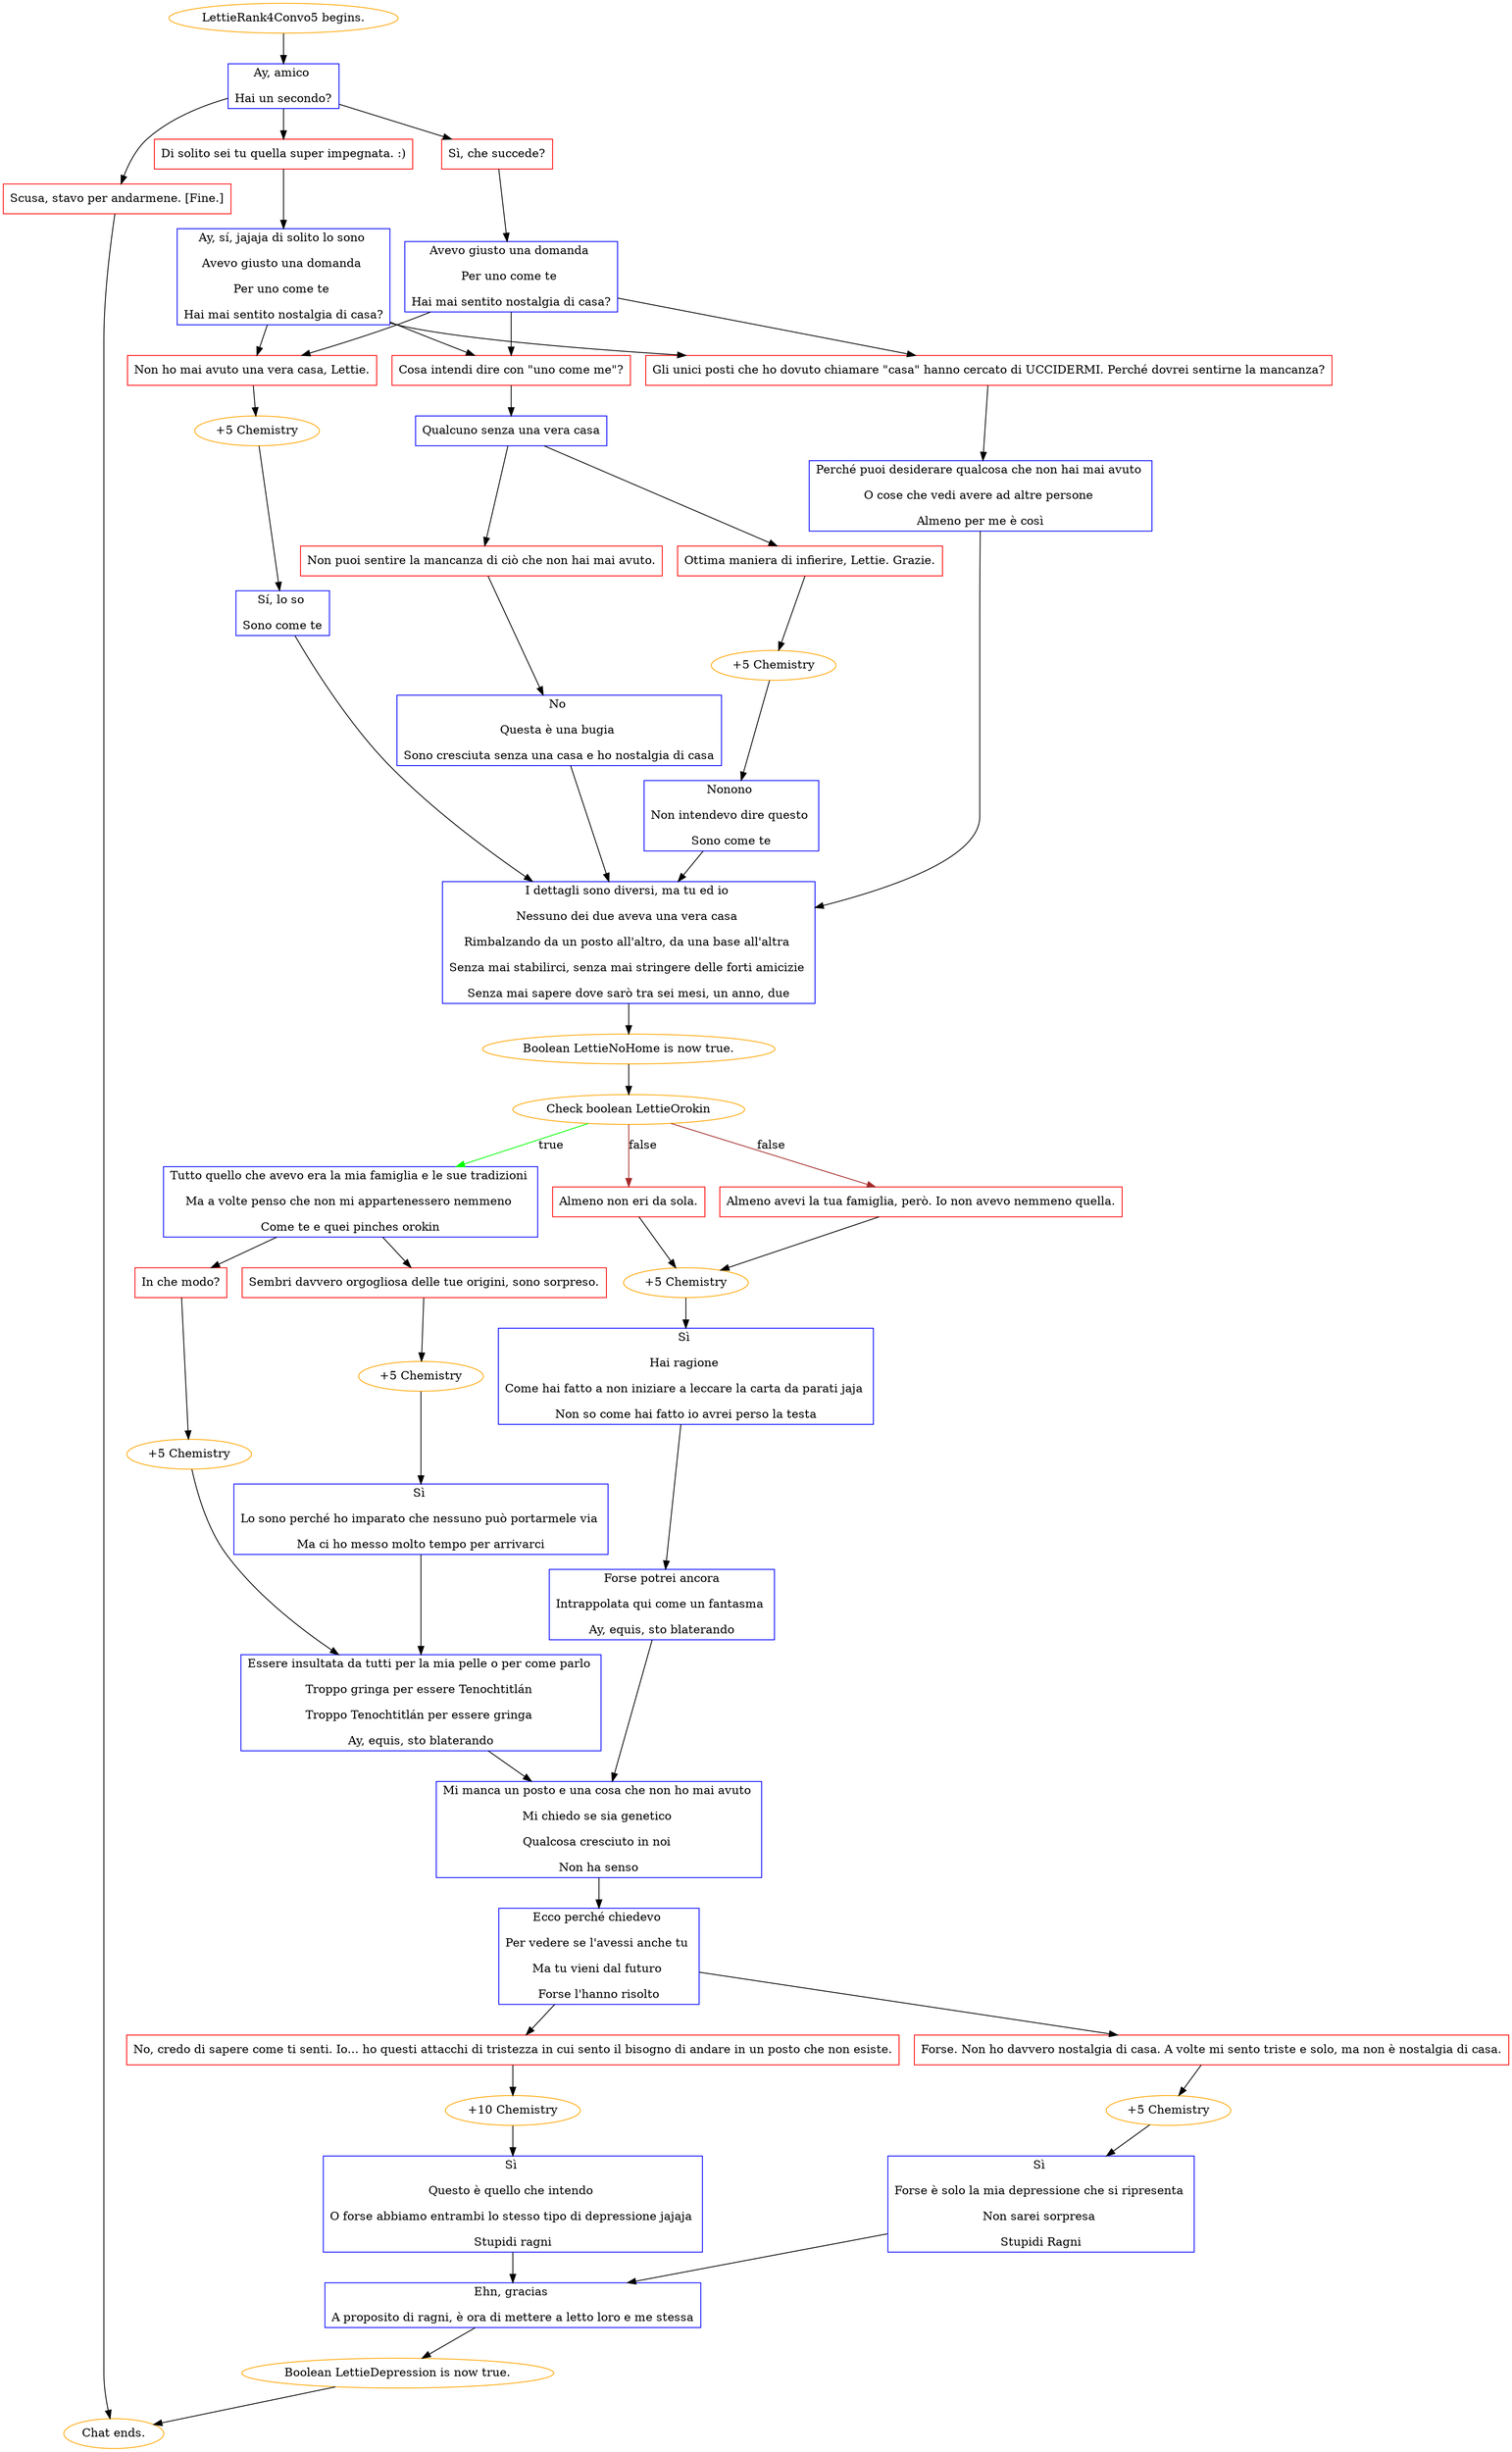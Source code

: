 digraph {
	"LettieRank4Convo5 begins." [color=orange];
		"LettieRank4Convo5 begins." -> j588530438;
	j588530438 [label="Ay, amico 
Hai un secondo?",shape=box,color=blue];
		j588530438 -> j288798751;
		j588530438 -> j2304213628;
		j588530438 -> j3111759357;
	j288798751 [label="Di solito sei tu quella super impegnata. :)",shape=box,color=red];
		j288798751 -> j2725870687;
	j2304213628 [label="Sì, che succede?",shape=box,color=red];
		j2304213628 -> j1521317887;
	j3111759357 [label="Scusa, stavo per andarmene. [Fine.]",shape=box,color=red];
		j3111759357 -> "Chat ends.";
	j2725870687 [label="Ay, sí, jajaja di solito lo sono 
Avevo giusto una domanda 
Per uno come te 
Hai mai sentito nostalgia di casa?",shape=box,color=blue];
		j2725870687 -> j753104244;
		j2725870687 -> j1232824588;
		j2725870687 -> j3283742498;
	j1521317887 [label="Avevo giusto una domanda 
Per uno come te 
Hai mai sentito nostalgia di casa?",shape=box,color=blue];
		j1521317887 -> j753104244;
		j1521317887 -> j1232824588;
		j1521317887 -> j3283742498;
	"Chat ends." [color=orange];
	j753104244 [label="Non ho mai avuto una vera casa, Lettie.",shape=box,color=red];
		j753104244 -> j2040121478;
	j1232824588 [label="Cosa intendi dire con \"uno come me\"?",shape=box,color=red];
		j1232824588 -> j282540223;
	j3283742498 [label="Gli unici posti che ho dovuto chiamare \"casa\" hanno cercato di UCCIDERMI. Perché dovrei sentirne la mancanza?",shape=box,color=red];
		j3283742498 -> j1892316435;
	j2040121478 [label="+5 Chemistry",color=orange];
		j2040121478 -> j3289297240;
	j282540223 [label="Qualcuno senza una vera casa",shape=box,color=blue];
		j282540223 -> j1366535359;
		j282540223 -> j3649798762;
	j1892316435 [label="Perché puoi desiderare qualcosa che non hai mai avuto 
O cose che vedi avere ad altre persone 
Almeno per me è così",shape=box,color=blue];
		j1892316435 -> j2015616374;
	j3289297240 [label="Sí, lo so 
Sono come te",shape=box,color=blue];
		j3289297240 -> j2015616374;
	j1366535359 [label="Ottima maniera di infierire, Lettie. Grazie.",shape=box,color=red];
		j1366535359 -> j3375415525;
	j3649798762 [label="Non puoi sentire la mancanza di ciò che non hai mai avuto.",shape=box,color=red];
		j3649798762 -> j2297005426;
	j2015616374 [label="I dettagli sono diversi, ma tu ed io 
Nessuno dei due aveva una vera casa 
Rimbalzando da un posto all'altro, da una base all'altra 
Senza mai stabilirci, senza mai stringere delle forti amicizie 
Senza mai sapere dove sarò tra sei mesi, un anno, due",shape=box,color=blue];
		j2015616374 -> j3743883771;
	j3375415525 [label="+5 Chemistry",color=orange];
		j3375415525 -> j2375334554;
	j2297005426 [label="No 
Questa è una bugia 
Sono cresciuta senza una casa e ho nostalgia di casa",shape=box,color=blue];
		j2297005426 -> j2015616374;
	j3743883771 [label="Boolean LettieNoHome is now true.",color=orange];
		j3743883771 -> j3455817849;
	j2375334554 [label="Nonono 
Non intendevo dire questo 
Sono come te",shape=box,color=blue];
		j2375334554 -> j2015616374;
	j3455817849 [label="Check boolean LettieOrokin",color=orange];
		j3455817849 -> j3250747889 [label=true,color=green];
		j3455817849 -> j2765783641 [label=false,color=brown];
		j3455817849 -> j2999493653 [label=false,color=brown];
	j3250747889 [label="Tutto quello che avevo era la mia famiglia e le sue tradizioni 
Ma a volte penso che non mi appartenessero nemmeno 
Come te e quei pinches orokin",shape=box,color=blue];
		j3250747889 -> j2570036405;
		j3250747889 -> j4001690183;
	j2765783641 [label="Almeno avevi la tua famiglia, però. Io non avevo nemmeno quella.",shape=box,color=red];
		j2765783641 -> j2328899928;
	j2999493653 [label="Almeno non eri da sola.",shape=box,color=red];
		j2999493653 -> j2328899928;
	j2570036405 [label="In che modo?",shape=box,color=red];
		j2570036405 -> j1127167830;
	j4001690183 [label="Sembri davvero orgogliosa delle tue origini, sono sorpreso.",shape=box,color=red];
		j4001690183 -> j2893298738;
	j2328899928 [label="+5 Chemistry",color=orange];
		j2328899928 -> j2314324818;
	j1127167830 [label="+5 Chemistry",color=orange];
		j1127167830 -> j4092005855;
	j2893298738 [label="+5 Chemistry",color=orange];
		j2893298738 -> j3031213218;
	j2314324818 [label="Sì 
Hai ragione 
Come hai fatto a non iniziare a leccare la carta da parati jaja 
Non so come hai fatto io avrei perso la testa",shape=box,color=blue];
		j2314324818 -> j1418551278;
	j4092005855 [label="Essere insultata da tutti per la mia pelle o per come parlo 
Troppo gringa per essere Tenochtitlán 
Troppo Tenochtitlán per essere gringa 
Ay, equis, sto blaterando",shape=box,color=blue];
		j4092005855 -> j2273189183;
	j3031213218 [label="Sì 
Lo sono perché ho imparato che nessuno può portarmele via 
Ma ci ho messo molto tempo per arrivarci",shape=box,color=blue];
		j3031213218 -> j4092005855;
	j1418551278 [label="Forse potrei ancora
Intrappolata qui come un fantasma 
Ay, equis, sto blaterando",shape=box,color=blue];
		j1418551278 -> j2273189183;
	j2273189183 [label="Mi manca un posto e una cosa che non ho mai avuto 
Mi chiedo se sia genetico 
Qualcosa cresciuto in noi 
Non ha senso",shape=box,color=blue];
		j2273189183 -> j753585864;
	j753585864 [label="Ecco perché chiedevo 
Per vedere se l'avessi anche tu 
Ma tu vieni dal futuro 
Forse l'hanno risolto",shape=box,color=blue];
		j753585864 -> j2616502848;
		j753585864 -> j1879541992;
	j2616502848 [label="No, credo di sapere come ti senti. Io... ho questi attacchi di tristezza in cui sento il bisogno di andare in un posto che non esiste.",shape=box,color=red];
		j2616502848 -> j1232378994;
	j1879541992 [label="Forse. Non ho davvero nostalgia di casa. A volte mi sento triste e solo, ma non è nostalgia di casa.",shape=box,color=red];
		j1879541992 -> j3319382045;
	j1232378994 [label="+10 Chemistry",color=orange];
		j1232378994 -> j3820047278;
	j3319382045 [label="+5 Chemistry",color=orange];
		j3319382045 -> j3451603253;
	j3820047278 [label="Sì 
Questo è quello che intendo 
O forse abbiamo entrambi lo stesso tipo di depressione jajaja 
Stupidi ragni",shape=box,color=blue];
		j3820047278 -> j1882819033;
	j3451603253 [label="Sì 
Forse è solo la mia depressione che si ripresenta 
Non sarei sorpresa 
Stupidi Ragni",shape=box,color=blue];
		j3451603253 -> j1882819033;
	j1882819033 [label="Ehn, gracias 
A proposito di ragni, è ora di mettere a letto loro e me stessa",shape=box,color=blue];
		j1882819033 -> j1574806976;
	j1574806976 [label="Boolean LettieDepression is now true.",color=orange];
		j1574806976 -> "Chat ends.";
}